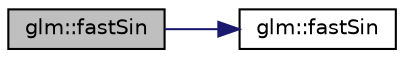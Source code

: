 digraph "glm::fastSin"
{
 // LATEX_PDF_SIZE
  edge [fontname="Helvetica",fontsize="10",labelfontname="Helvetica",labelfontsize="10"];
  node [fontname="Helvetica",fontsize="10",shape=record];
  rankdir="LR";
  Node1 [label="glm::fastSin",height=0.2,width=0.4,color="black", fillcolor="grey75", style="filled", fontcolor="black",tooltip=" "];
  Node1 -> Node2 [color="midnightblue",fontsize="10",style="solid",fontname="Helvetica"];
  Node2 [label="glm::fastSin",height=0.2,width=0.4,color="black", fillcolor="white", style="filled",URL="$group__gtx__fast__trigonometry.html#ga0aab3257bb3b628d10a1e0483e2c6915",tooltip=" "];
}
